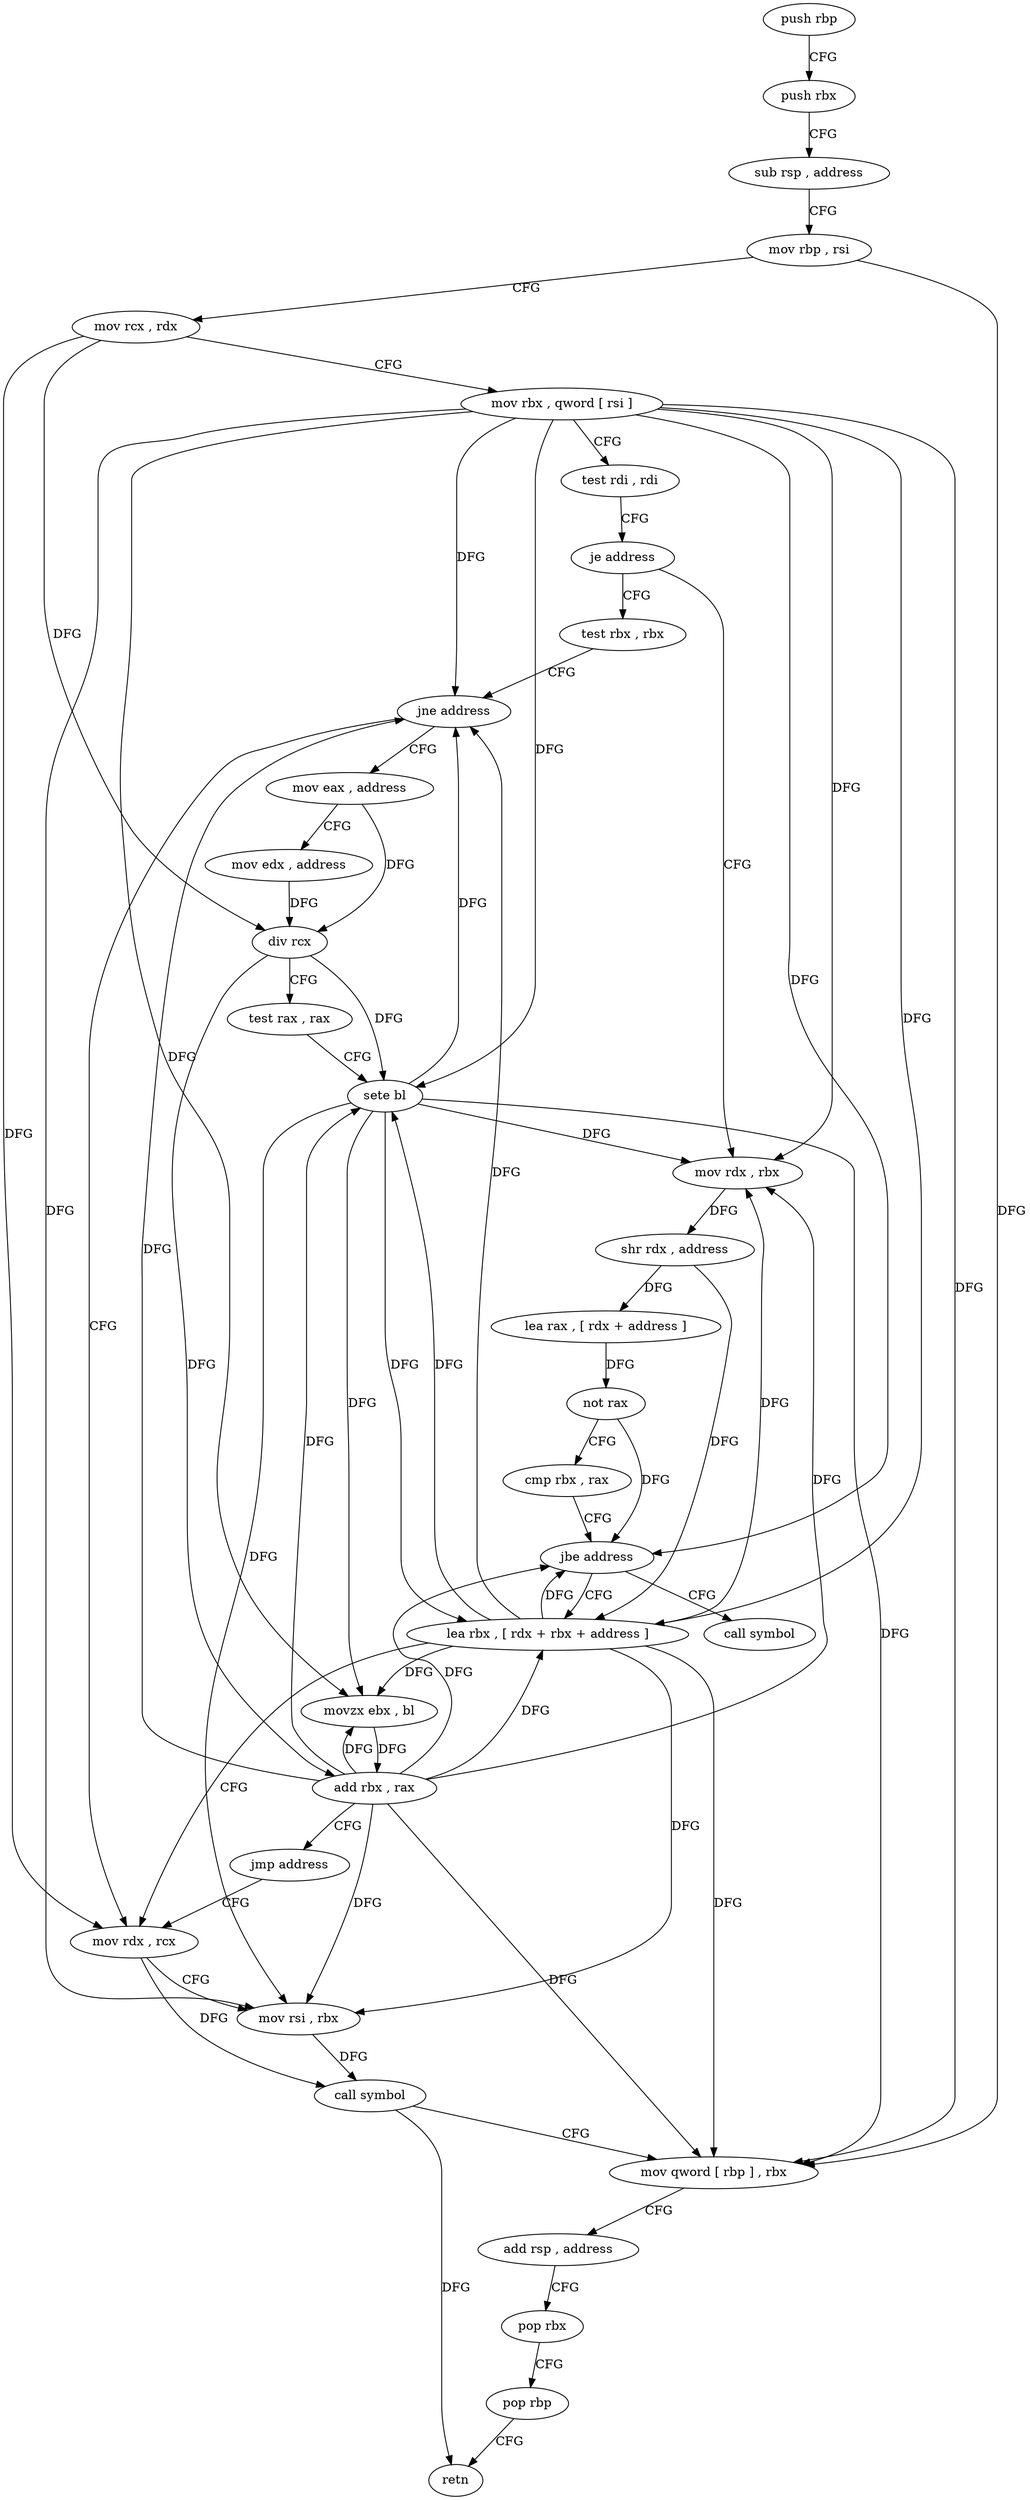 digraph "func" {
"4377336" [label = "push rbp" ]
"4377337" [label = "push rbx" ]
"4377338" [label = "sub rsp , address" ]
"4377342" [label = "mov rbp , rsi" ]
"4377345" [label = "mov rcx , rdx" ]
"4377348" [label = "mov rbx , qword [ rsi ]" ]
"4377351" [label = "test rdi , rdi" ]
"4377354" [label = "je address" ]
"4377379" [label = "test rbx , rbx" ]
"4377356" [label = "mov rdx , rbx" ]
"4377382" [label = "jne address" ]
"4377416" [label = "mov rdx , rcx" ]
"4377384" [label = "mov eax , address" ]
"4377359" [label = "shr rdx , address" ]
"4377362" [label = "lea rax , [ rdx + address ]" ]
"4377366" [label = "not rax" ]
"4377369" [label = "cmp rbx , rax" ]
"4377372" [label = "jbe address" ]
"4377411" [label = "lea rbx , [ rdx + rbx + address ]" ]
"4377374" [label = "call symbol" ]
"4377419" [label = "mov rsi , rbx" ]
"4377422" [label = "call symbol" ]
"4377427" [label = "mov qword [ rbp ] , rbx" ]
"4377431" [label = "add rsp , address" ]
"4377435" [label = "pop rbx" ]
"4377436" [label = "pop rbp" ]
"4377437" [label = "retn" ]
"4377389" [label = "mov edx , address" ]
"4377394" [label = "div rcx" ]
"4377397" [label = "test rax , rax" ]
"4377400" [label = "sete bl" ]
"4377403" [label = "movzx ebx , bl" ]
"4377406" [label = "add rbx , rax" ]
"4377409" [label = "jmp address" ]
"4377336" -> "4377337" [ label = "CFG" ]
"4377337" -> "4377338" [ label = "CFG" ]
"4377338" -> "4377342" [ label = "CFG" ]
"4377342" -> "4377345" [ label = "CFG" ]
"4377342" -> "4377427" [ label = "DFG" ]
"4377345" -> "4377348" [ label = "CFG" ]
"4377345" -> "4377416" [ label = "DFG" ]
"4377345" -> "4377394" [ label = "DFG" ]
"4377348" -> "4377351" [ label = "CFG" ]
"4377348" -> "4377382" [ label = "DFG" ]
"4377348" -> "4377356" [ label = "DFG" ]
"4377348" -> "4377372" [ label = "DFG" ]
"4377348" -> "4377419" [ label = "DFG" ]
"4377348" -> "4377427" [ label = "DFG" ]
"4377348" -> "4377400" [ label = "DFG" ]
"4377348" -> "4377403" [ label = "DFG" ]
"4377348" -> "4377411" [ label = "DFG" ]
"4377351" -> "4377354" [ label = "CFG" ]
"4377354" -> "4377379" [ label = "CFG" ]
"4377354" -> "4377356" [ label = "CFG" ]
"4377379" -> "4377382" [ label = "CFG" ]
"4377356" -> "4377359" [ label = "DFG" ]
"4377382" -> "4377416" [ label = "CFG" ]
"4377382" -> "4377384" [ label = "CFG" ]
"4377416" -> "4377419" [ label = "CFG" ]
"4377416" -> "4377422" [ label = "DFG" ]
"4377384" -> "4377389" [ label = "CFG" ]
"4377384" -> "4377394" [ label = "DFG" ]
"4377359" -> "4377362" [ label = "DFG" ]
"4377359" -> "4377411" [ label = "DFG" ]
"4377362" -> "4377366" [ label = "DFG" ]
"4377366" -> "4377369" [ label = "CFG" ]
"4377366" -> "4377372" [ label = "DFG" ]
"4377369" -> "4377372" [ label = "CFG" ]
"4377372" -> "4377411" [ label = "CFG" ]
"4377372" -> "4377374" [ label = "CFG" ]
"4377411" -> "4377416" [ label = "CFG" ]
"4377411" -> "4377382" [ label = "DFG" ]
"4377411" -> "4377356" [ label = "DFG" ]
"4377411" -> "4377419" [ label = "DFG" ]
"4377411" -> "4377427" [ label = "DFG" ]
"4377411" -> "4377403" [ label = "DFG" ]
"4377411" -> "4377372" [ label = "DFG" ]
"4377411" -> "4377400" [ label = "DFG" ]
"4377419" -> "4377422" [ label = "DFG" ]
"4377422" -> "4377427" [ label = "CFG" ]
"4377422" -> "4377437" [ label = "DFG" ]
"4377427" -> "4377431" [ label = "CFG" ]
"4377431" -> "4377435" [ label = "CFG" ]
"4377435" -> "4377436" [ label = "CFG" ]
"4377436" -> "4377437" [ label = "CFG" ]
"4377389" -> "4377394" [ label = "DFG" ]
"4377394" -> "4377397" [ label = "CFG" ]
"4377394" -> "4377400" [ label = "DFG" ]
"4377394" -> "4377406" [ label = "DFG" ]
"4377397" -> "4377400" [ label = "CFG" ]
"4377400" -> "4377403" [ label = "DFG" ]
"4377400" -> "4377382" [ label = "DFG" ]
"4377400" -> "4377356" [ label = "DFG" ]
"4377400" -> "4377419" [ label = "DFG" ]
"4377400" -> "4377427" [ label = "DFG" ]
"4377400" -> "4377411" [ label = "DFG" ]
"4377403" -> "4377406" [ label = "DFG" ]
"4377406" -> "4377409" [ label = "CFG" ]
"4377406" -> "4377382" [ label = "DFG" ]
"4377406" -> "4377356" [ label = "DFG" ]
"4377406" -> "4377419" [ label = "DFG" ]
"4377406" -> "4377427" [ label = "DFG" ]
"4377406" -> "4377403" [ label = "DFG" ]
"4377406" -> "4377372" [ label = "DFG" ]
"4377406" -> "4377400" [ label = "DFG" ]
"4377406" -> "4377411" [ label = "DFG" ]
"4377409" -> "4377416" [ label = "CFG" ]
}
